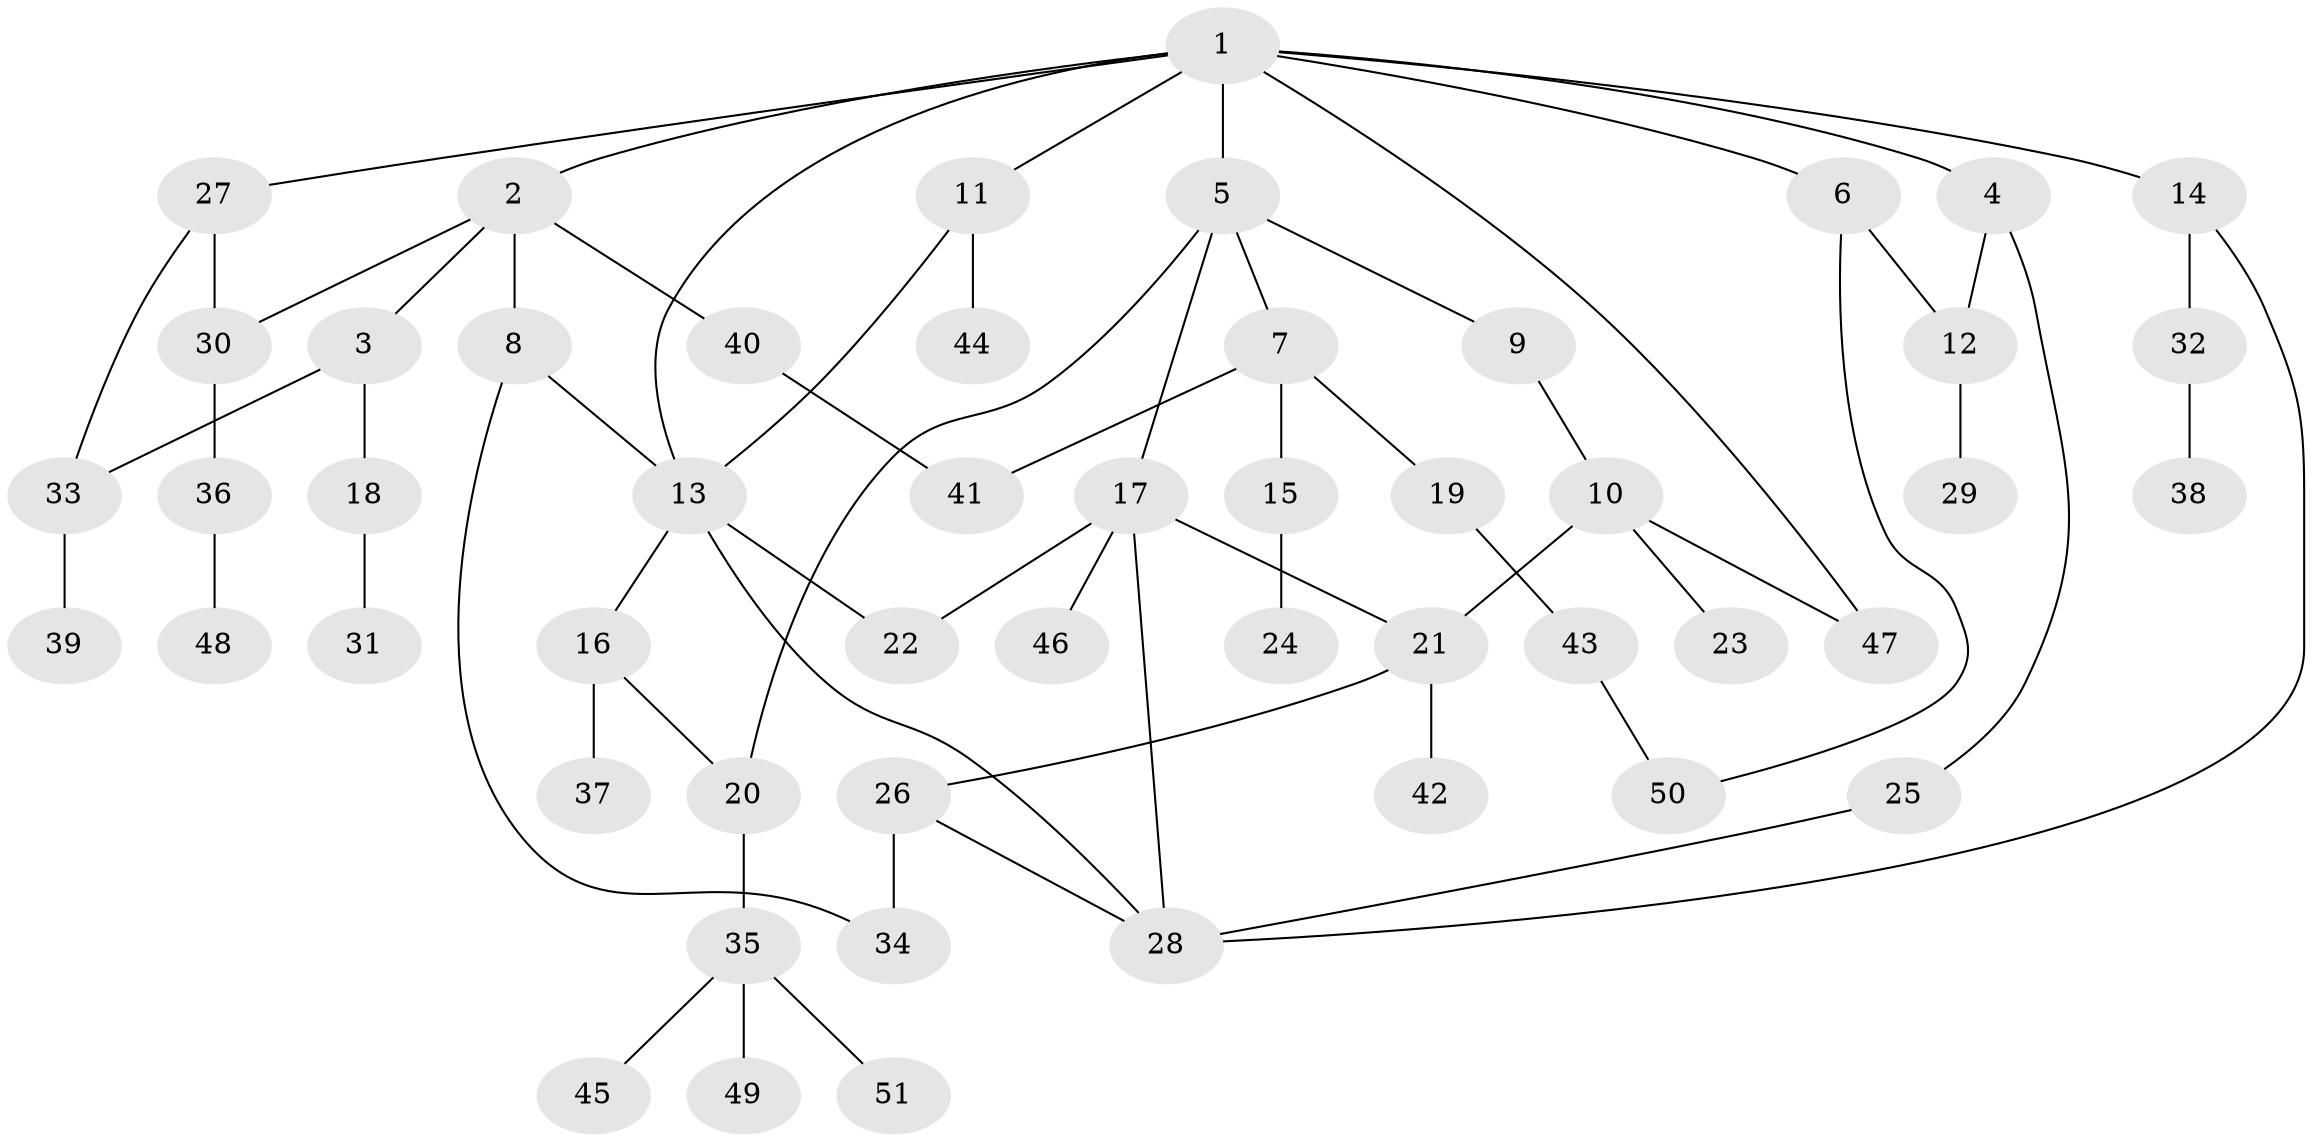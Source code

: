 // Generated by graph-tools (version 1.1) at 2025/25/03/09/25 03:25:33]
// undirected, 51 vertices, 66 edges
graph export_dot {
graph [start="1"]
  node [color=gray90,style=filled];
  1;
  2;
  3;
  4;
  5;
  6;
  7;
  8;
  9;
  10;
  11;
  12;
  13;
  14;
  15;
  16;
  17;
  18;
  19;
  20;
  21;
  22;
  23;
  24;
  25;
  26;
  27;
  28;
  29;
  30;
  31;
  32;
  33;
  34;
  35;
  36;
  37;
  38;
  39;
  40;
  41;
  42;
  43;
  44;
  45;
  46;
  47;
  48;
  49;
  50;
  51;
  1 -- 2;
  1 -- 4;
  1 -- 5;
  1 -- 6;
  1 -- 11;
  1 -- 14;
  1 -- 27;
  1 -- 47;
  1 -- 13;
  2 -- 3;
  2 -- 8;
  2 -- 30;
  2 -- 40;
  3 -- 18;
  3 -- 33;
  4 -- 12;
  4 -- 25;
  5 -- 7;
  5 -- 9;
  5 -- 17;
  5 -- 20;
  6 -- 50;
  6 -- 12;
  7 -- 15;
  7 -- 19;
  7 -- 41;
  8 -- 13;
  8 -- 34;
  9 -- 10;
  10 -- 23;
  10 -- 47;
  10 -- 21;
  11 -- 44;
  11 -- 13;
  12 -- 29;
  13 -- 16;
  13 -- 22;
  13 -- 28;
  14 -- 28;
  14 -- 32;
  15 -- 24;
  16 -- 20;
  16 -- 37;
  17 -- 21;
  17 -- 46;
  17 -- 22;
  17 -- 28;
  18 -- 31;
  19 -- 43;
  20 -- 35;
  21 -- 26;
  21 -- 42;
  25 -- 28;
  26 -- 34;
  26 -- 28;
  27 -- 33;
  27 -- 30;
  30 -- 36;
  32 -- 38;
  33 -- 39;
  35 -- 45;
  35 -- 49;
  35 -- 51;
  36 -- 48;
  40 -- 41;
  43 -- 50;
}
